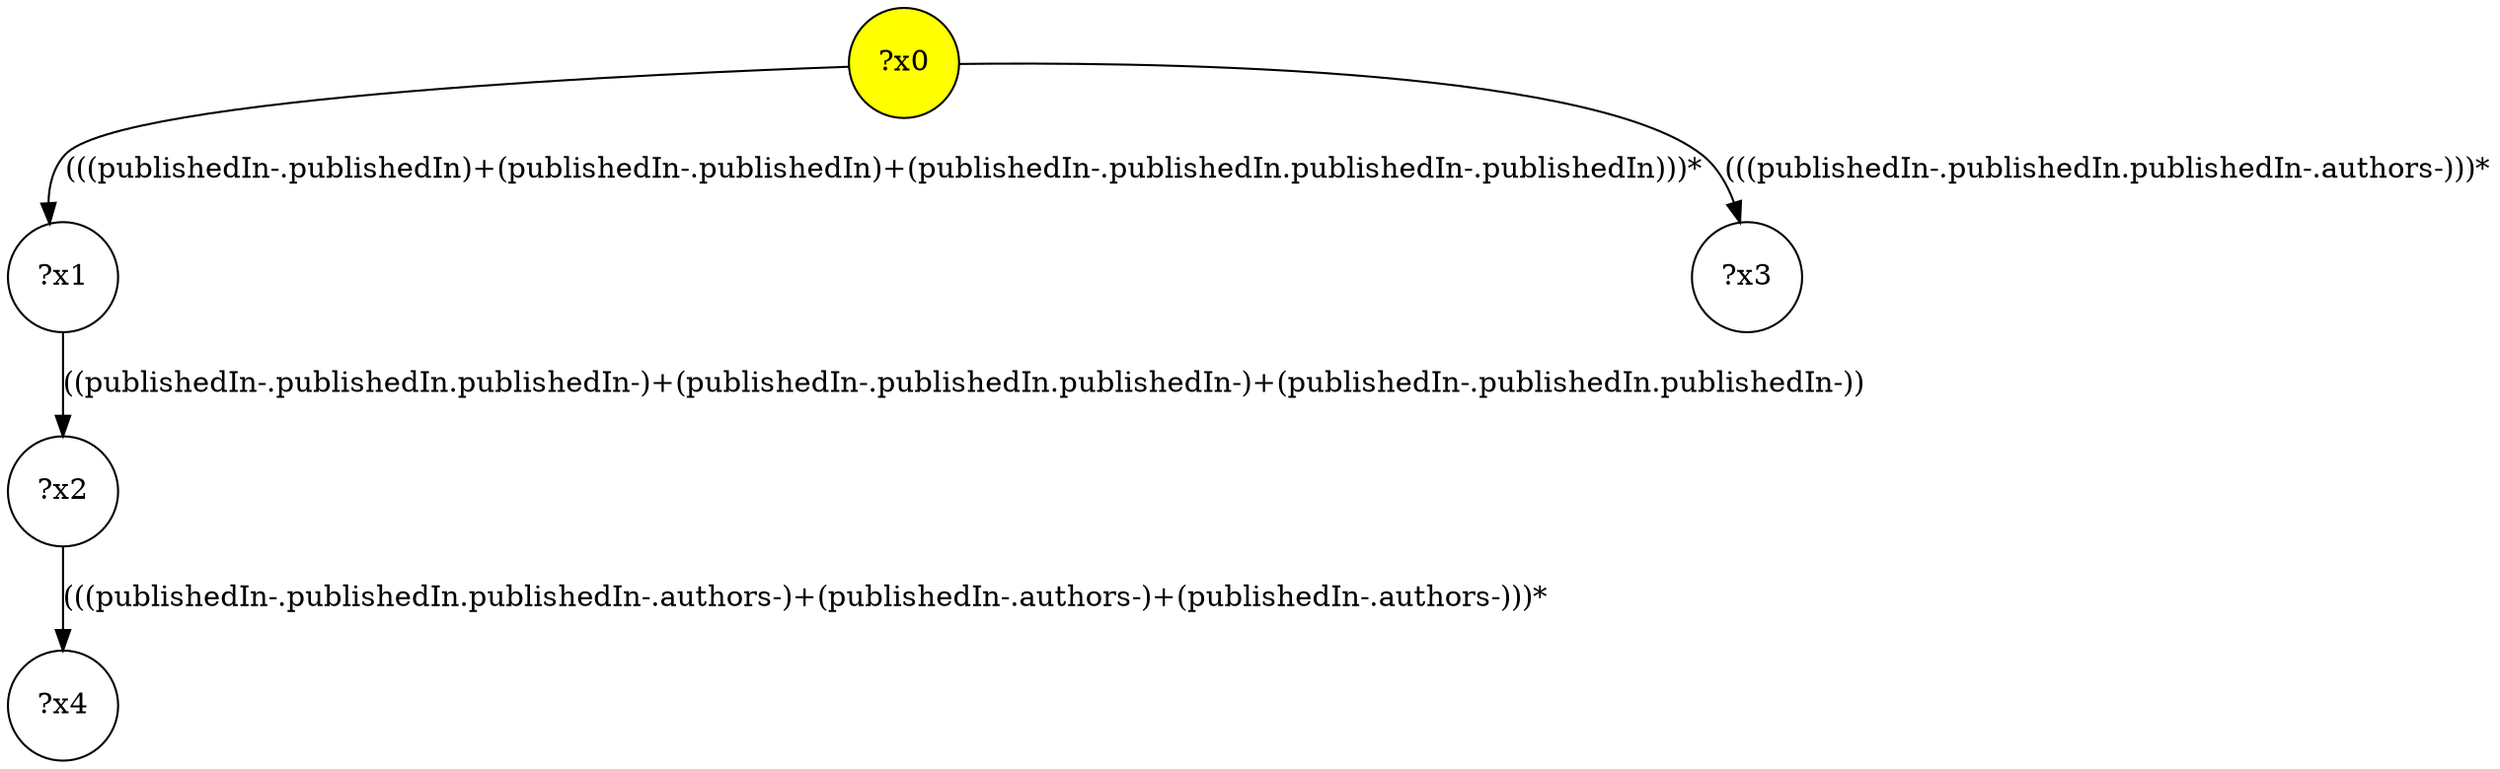 digraph g {
	x0 [fillcolor="yellow", style="filled," shape=circle, label="?x0"];
	x1 [shape=circle, label="?x1"];
	x0 -> x1 [label="(((publishedIn-.publishedIn)+(publishedIn-.publishedIn)+(publishedIn-.publishedIn.publishedIn-.publishedIn)))*"];
	x2 [shape=circle, label="?x2"];
	x1 -> x2 [label="((publishedIn-.publishedIn.publishedIn-)+(publishedIn-.publishedIn.publishedIn-)+(publishedIn-.publishedIn.publishedIn-))"];
	x3 [shape=circle, label="?x3"];
	x0 -> x3 [label="(((publishedIn-.publishedIn.publishedIn-.authors-)))*"];
	x4 [shape=circle, label="?x4"];
	x2 -> x4 [label="(((publishedIn-.publishedIn.publishedIn-.authors-)+(publishedIn-.authors-)+(publishedIn-.authors-)))*"];
}
